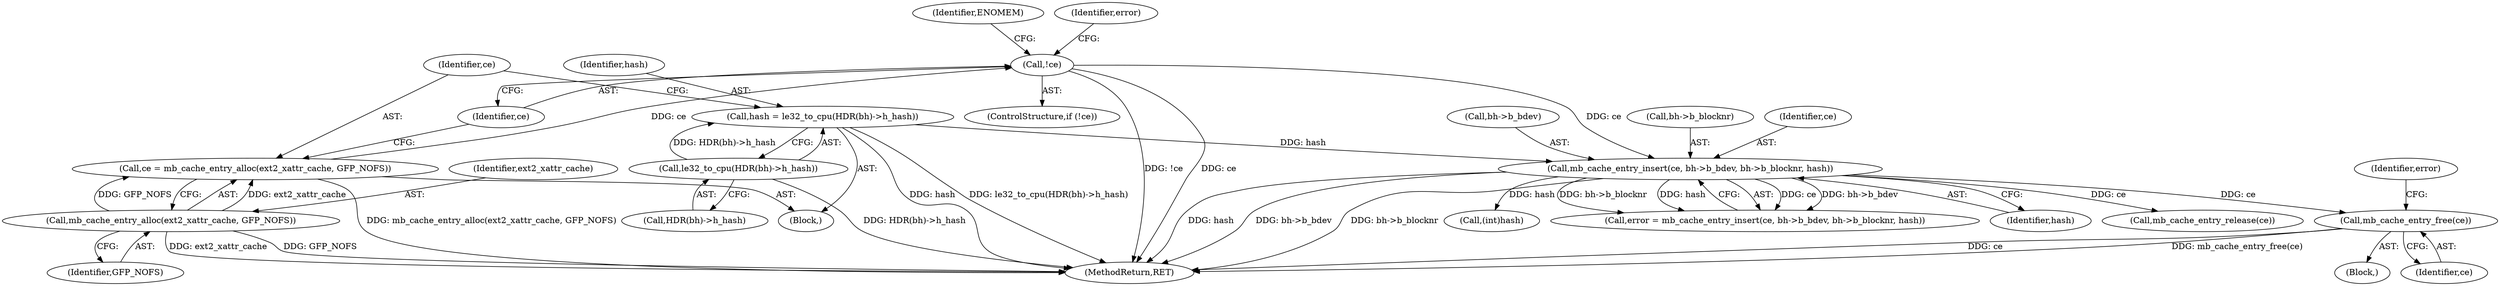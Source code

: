 digraph "1_linux_be0726d33cb8f411945884664924bed3cb8c70ee_5@API" {
"1000138" [label="(Call,mb_cache_entry_free(ce))"];
"1000126" [label="(Call,mb_cache_entry_insert(ce, bh->b_bdev, bh->b_blocknr, hash))"];
"1000119" [label="(Call,!ce)"];
"1000113" [label="(Call,ce = mb_cache_entry_alloc(ext2_xattr_cache, GFP_NOFS))"];
"1000115" [label="(Call,mb_cache_entry_alloc(ext2_xattr_cache, GFP_NOFS))"];
"1000104" [label="(Call,hash = le32_to_cpu(HDR(bh)->h_hash))"];
"1000106" [label="(Call,le32_to_cpu(HDR(bh)->h_hash))"];
"1000105" [label="(Identifier,hash)"];
"1000123" [label="(Identifier,ENOMEM)"];
"1000113" [label="(Call,ce = mb_cache_entry_alloc(ext2_xattr_cache, GFP_NOFS))"];
"1000131" [label="(Call,bh->b_blocknr)"];
"1000142" [label="(Identifier,error)"];
"1000115" [label="(Call,mb_cache_entry_alloc(ext2_xattr_cache, GFP_NOFS))"];
"1000119" [label="(Call,!ce)"];
"1000170" [label="(Call,mb_cache_entry_release(ce))"];
"1000137" [label="(Block,)"];
"1000162" [label="(Call,(int)hash)"];
"1000124" [label="(Call,error = mb_cache_entry_insert(ce, bh->b_bdev, bh->b_blocknr, hash))"];
"1000114" [label="(Identifier,ce)"];
"1000126" [label="(Call,mb_cache_entry_insert(ce, bh->b_bdev, bh->b_blocknr, hash))"];
"1000134" [label="(Identifier,hash)"];
"1000116" [label="(Identifier,ext2_xattr_cache)"];
"1000127" [label="(Identifier,ce)"];
"1000125" [label="(Identifier,error)"];
"1000138" [label="(Call,mb_cache_entry_free(ce))"];
"1000117" [label="(Identifier,GFP_NOFS)"];
"1000174" [label="(MethodReturn,RET)"];
"1000128" [label="(Call,bh->b_bdev)"];
"1000139" [label="(Identifier,ce)"];
"1000106" [label="(Call,le32_to_cpu(HDR(bh)->h_hash))"];
"1000120" [label="(Identifier,ce)"];
"1000107" [label="(Call,HDR(bh)->h_hash)"];
"1000104" [label="(Call,hash = le32_to_cpu(HDR(bh)->h_hash))"];
"1000118" [label="(ControlStructure,if (!ce))"];
"1000102" [label="(Block,)"];
"1000138" -> "1000137"  [label="AST: "];
"1000138" -> "1000139"  [label="CFG: "];
"1000139" -> "1000138"  [label="AST: "];
"1000142" -> "1000138"  [label="CFG: "];
"1000138" -> "1000174"  [label="DDG: ce"];
"1000138" -> "1000174"  [label="DDG: mb_cache_entry_free(ce)"];
"1000126" -> "1000138"  [label="DDG: ce"];
"1000126" -> "1000124"  [label="AST: "];
"1000126" -> "1000134"  [label="CFG: "];
"1000127" -> "1000126"  [label="AST: "];
"1000128" -> "1000126"  [label="AST: "];
"1000131" -> "1000126"  [label="AST: "];
"1000134" -> "1000126"  [label="AST: "];
"1000124" -> "1000126"  [label="CFG: "];
"1000126" -> "1000174"  [label="DDG: hash"];
"1000126" -> "1000174"  [label="DDG: bh->b_bdev"];
"1000126" -> "1000174"  [label="DDG: bh->b_blocknr"];
"1000126" -> "1000124"  [label="DDG: ce"];
"1000126" -> "1000124"  [label="DDG: bh->b_bdev"];
"1000126" -> "1000124"  [label="DDG: bh->b_blocknr"];
"1000126" -> "1000124"  [label="DDG: hash"];
"1000119" -> "1000126"  [label="DDG: ce"];
"1000104" -> "1000126"  [label="DDG: hash"];
"1000126" -> "1000162"  [label="DDG: hash"];
"1000126" -> "1000170"  [label="DDG: ce"];
"1000119" -> "1000118"  [label="AST: "];
"1000119" -> "1000120"  [label="CFG: "];
"1000120" -> "1000119"  [label="AST: "];
"1000123" -> "1000119"  [label="CFG: "];
"1000125" -> "1000119"  [label="CFG: "];
"1000119" -> "1000174"  [label="DDG: !ce"];
"1000119" -> "1000174"  [label="DDG: ce"];
"1000113" -> "1000119"  [label="DDG: ce"];
"1000113" -> "1000102"  [label="AST: "];
"1000113" -> "1000115"  [label="CFG: "];
"1000114" -> "1000113"  [label="AST: "];
"1000115" -> "1000113"  [label="AST: "];
"1000120" -> "1000113"  [label="CFG: "];
"1000113" -> "1000174"  [label="DDG: mb_cache_entry_alloc(ext2_xattr_cache, GFP_NOFS)"];
"1000115" -> "1000113"  [label="DDG: ext2_xattr_cache"];
"1000115" -> "1000113"  [label="DDG: GFP_NOFS"];
"1000115" -> "1000117"  [label="CFG: "];
"1000116" -> "1000115"  [label="AST: "];
"1000117" -> "1000115"  [label="AST: "];
"1000115" -> "1000174"  [label="DDG: GFP_NOFS"];
"1000115" -> "1000174"  [label="DDG: ext2_xattr_cache"];
"1000104" -> "1000102"  [label="AST: "];
"1000104" -> "1000106"  [label="CFG: "];
"1000105" -> "1000104"  [label="AST: "];
"1000106" -> "1000104"  [label="AST: "];
"1000114" -> "1000104"  [label="CFG: "];
"1000104" -> "1000174"  [label="DDG: hash"];
"1000104" -> "1000174"  [label="DDG: le32_to_cpu(HDR(bh)->h_hash)"];
"1000106" -> "1000104"  [label="DDG: HDR(bh)->h_hash"];
"1000106" -> "1000107"  [label="CFG: "];
"1000107" -> "1000106"  [label="AST: "];
"1000106" -> "1000174"  [label="DDG: HDR(bh)->h_hash"];
}
